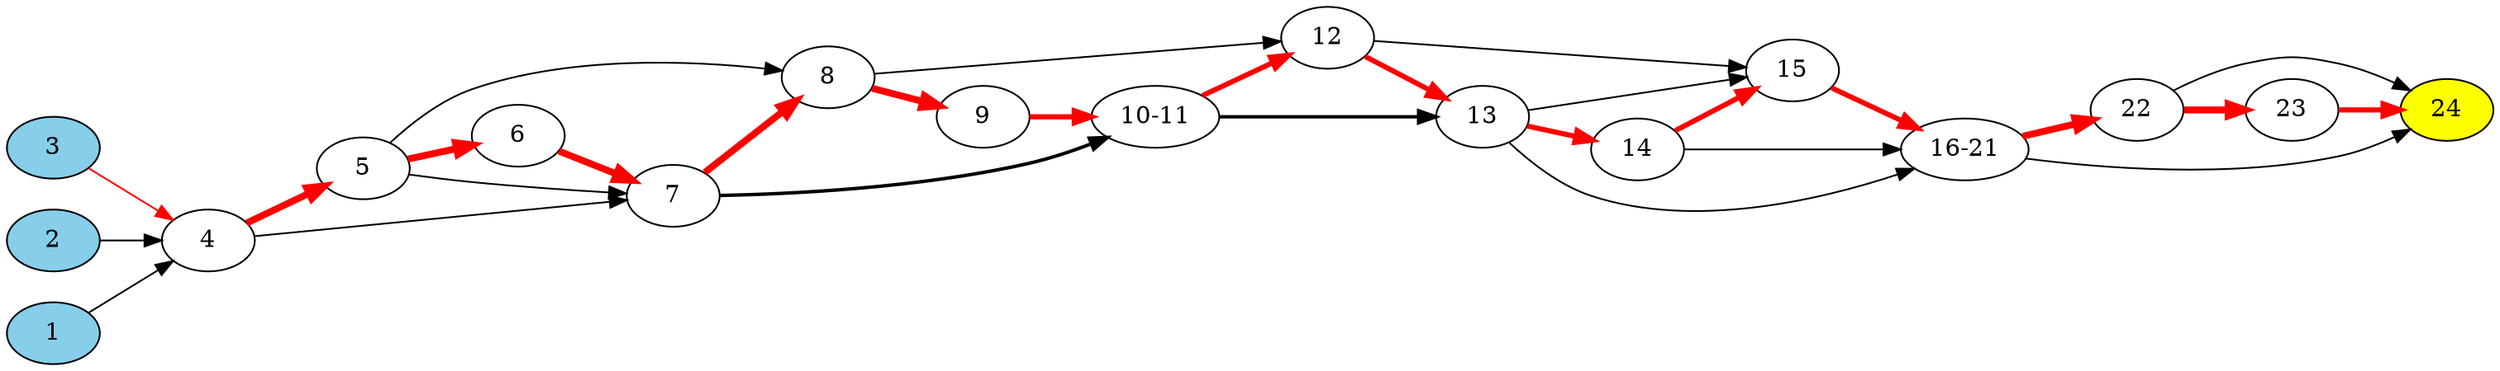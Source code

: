 digraph SpacerGraph {
rankdir="LR";
"3"[style=filled, fillcolor=skyblue]
"4"
"5"
"6"
"7"
"8"
"9"
"10-11"
"12"
"13"
"14"
"15"
"16-21"
"22"
"23"
"24"[style=filled, fillcolor=yellow]
"2"[style=filled, fillcolor=skyblue]
"1"[style=filled, fillcolor=skyblue]
"3" -> "4"[color=red, penwidth=1]
"4" -> "5"[color=red, penwidth=4]
"4" -> "7"[penwidth=1]
"5" -> "6"[color=red, penwidth=4]
"5" -> "7"[penwidth=1]
"5" -> "8"[penwidth=1]
"6" -> "7"[color=red, penwidth=4]
"7" -> "8"[color=red, penwidth=4]
"7" -> "10-11"[penwidth=2]
"8" -> "9"[color=red, penwidth=4]
"8" -> "12"[penwidth=1]
"9" -> "10-11"[color=red, penwidth=3]
"10-11" -> "12"[color=red, penwidth=3]
"10-11" -> "13"[penwidth=2]
"12" -> "13"[color=red, penwidth=3]
"12" -> "15"[penwidth=1]
"13" -> "14"[color=red, penwidth=3]
"13" -> "15"[penwidth=1]
"13" -> "16-21"[penwidth=1]
"14" -> "15"[color=red, penwidth=3]
"14" -> "16-21"[penwidth=1]
"15" -> "16-21"[color=red, penwidth=3]
"16-21" -> "22"[color=red, penwidth=4]
"16-21" -> "24"[penwidth=1]
"22" -> "23"[color=red, penwidth=4]
"22" -> "24"[penwidth=1]
"23" -> "24"[color=red, penwidth=3]
"2" -> "4"[penwidth=1]
"1" -> "4"[penwidth=1]
}
